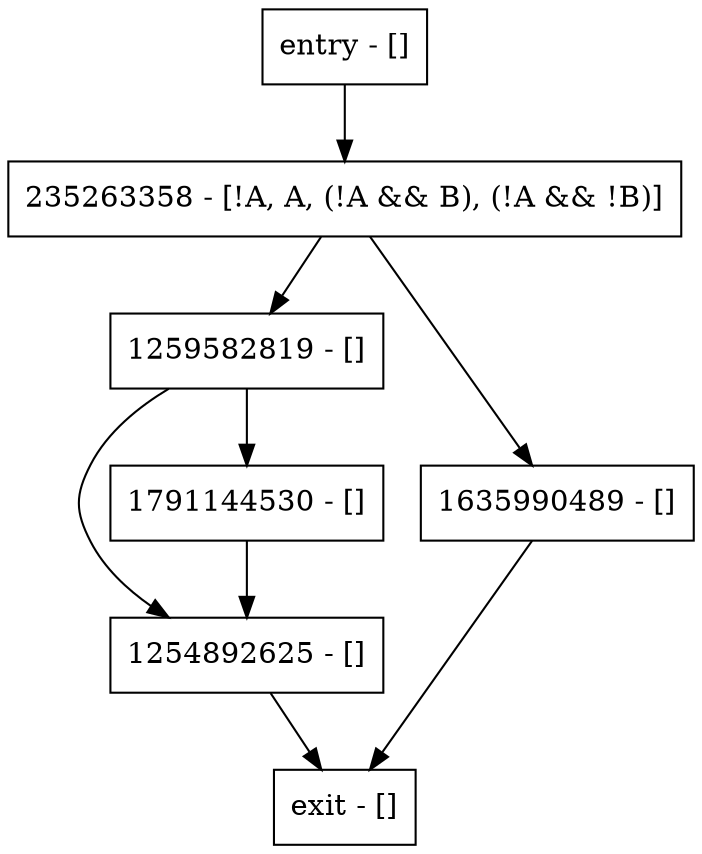 digraph main {
node [shape=record];
1254892625 [label="1254892625 - []"];
entry [label="entry - []"];
exit [label="exit - []"];
1791144530 [label="1791144530 - []"];
235263358 [label="235263358 - [!A, A, (!A && B), (!A && !B)]"];
1259582819 [label="1259582819 - []"];
1635990489 [label="1635990489 - []"];
entry;
exit;
1254892625 -> exit;
entry -> 235263358;
1791144530 -> 1254892625;
235263358 -> 1259582819;
235263358 -> 1635990489;
1259582819 -> 1254892625;
1259582819 -> 1791144530;
1635990489 -> exit;
}
